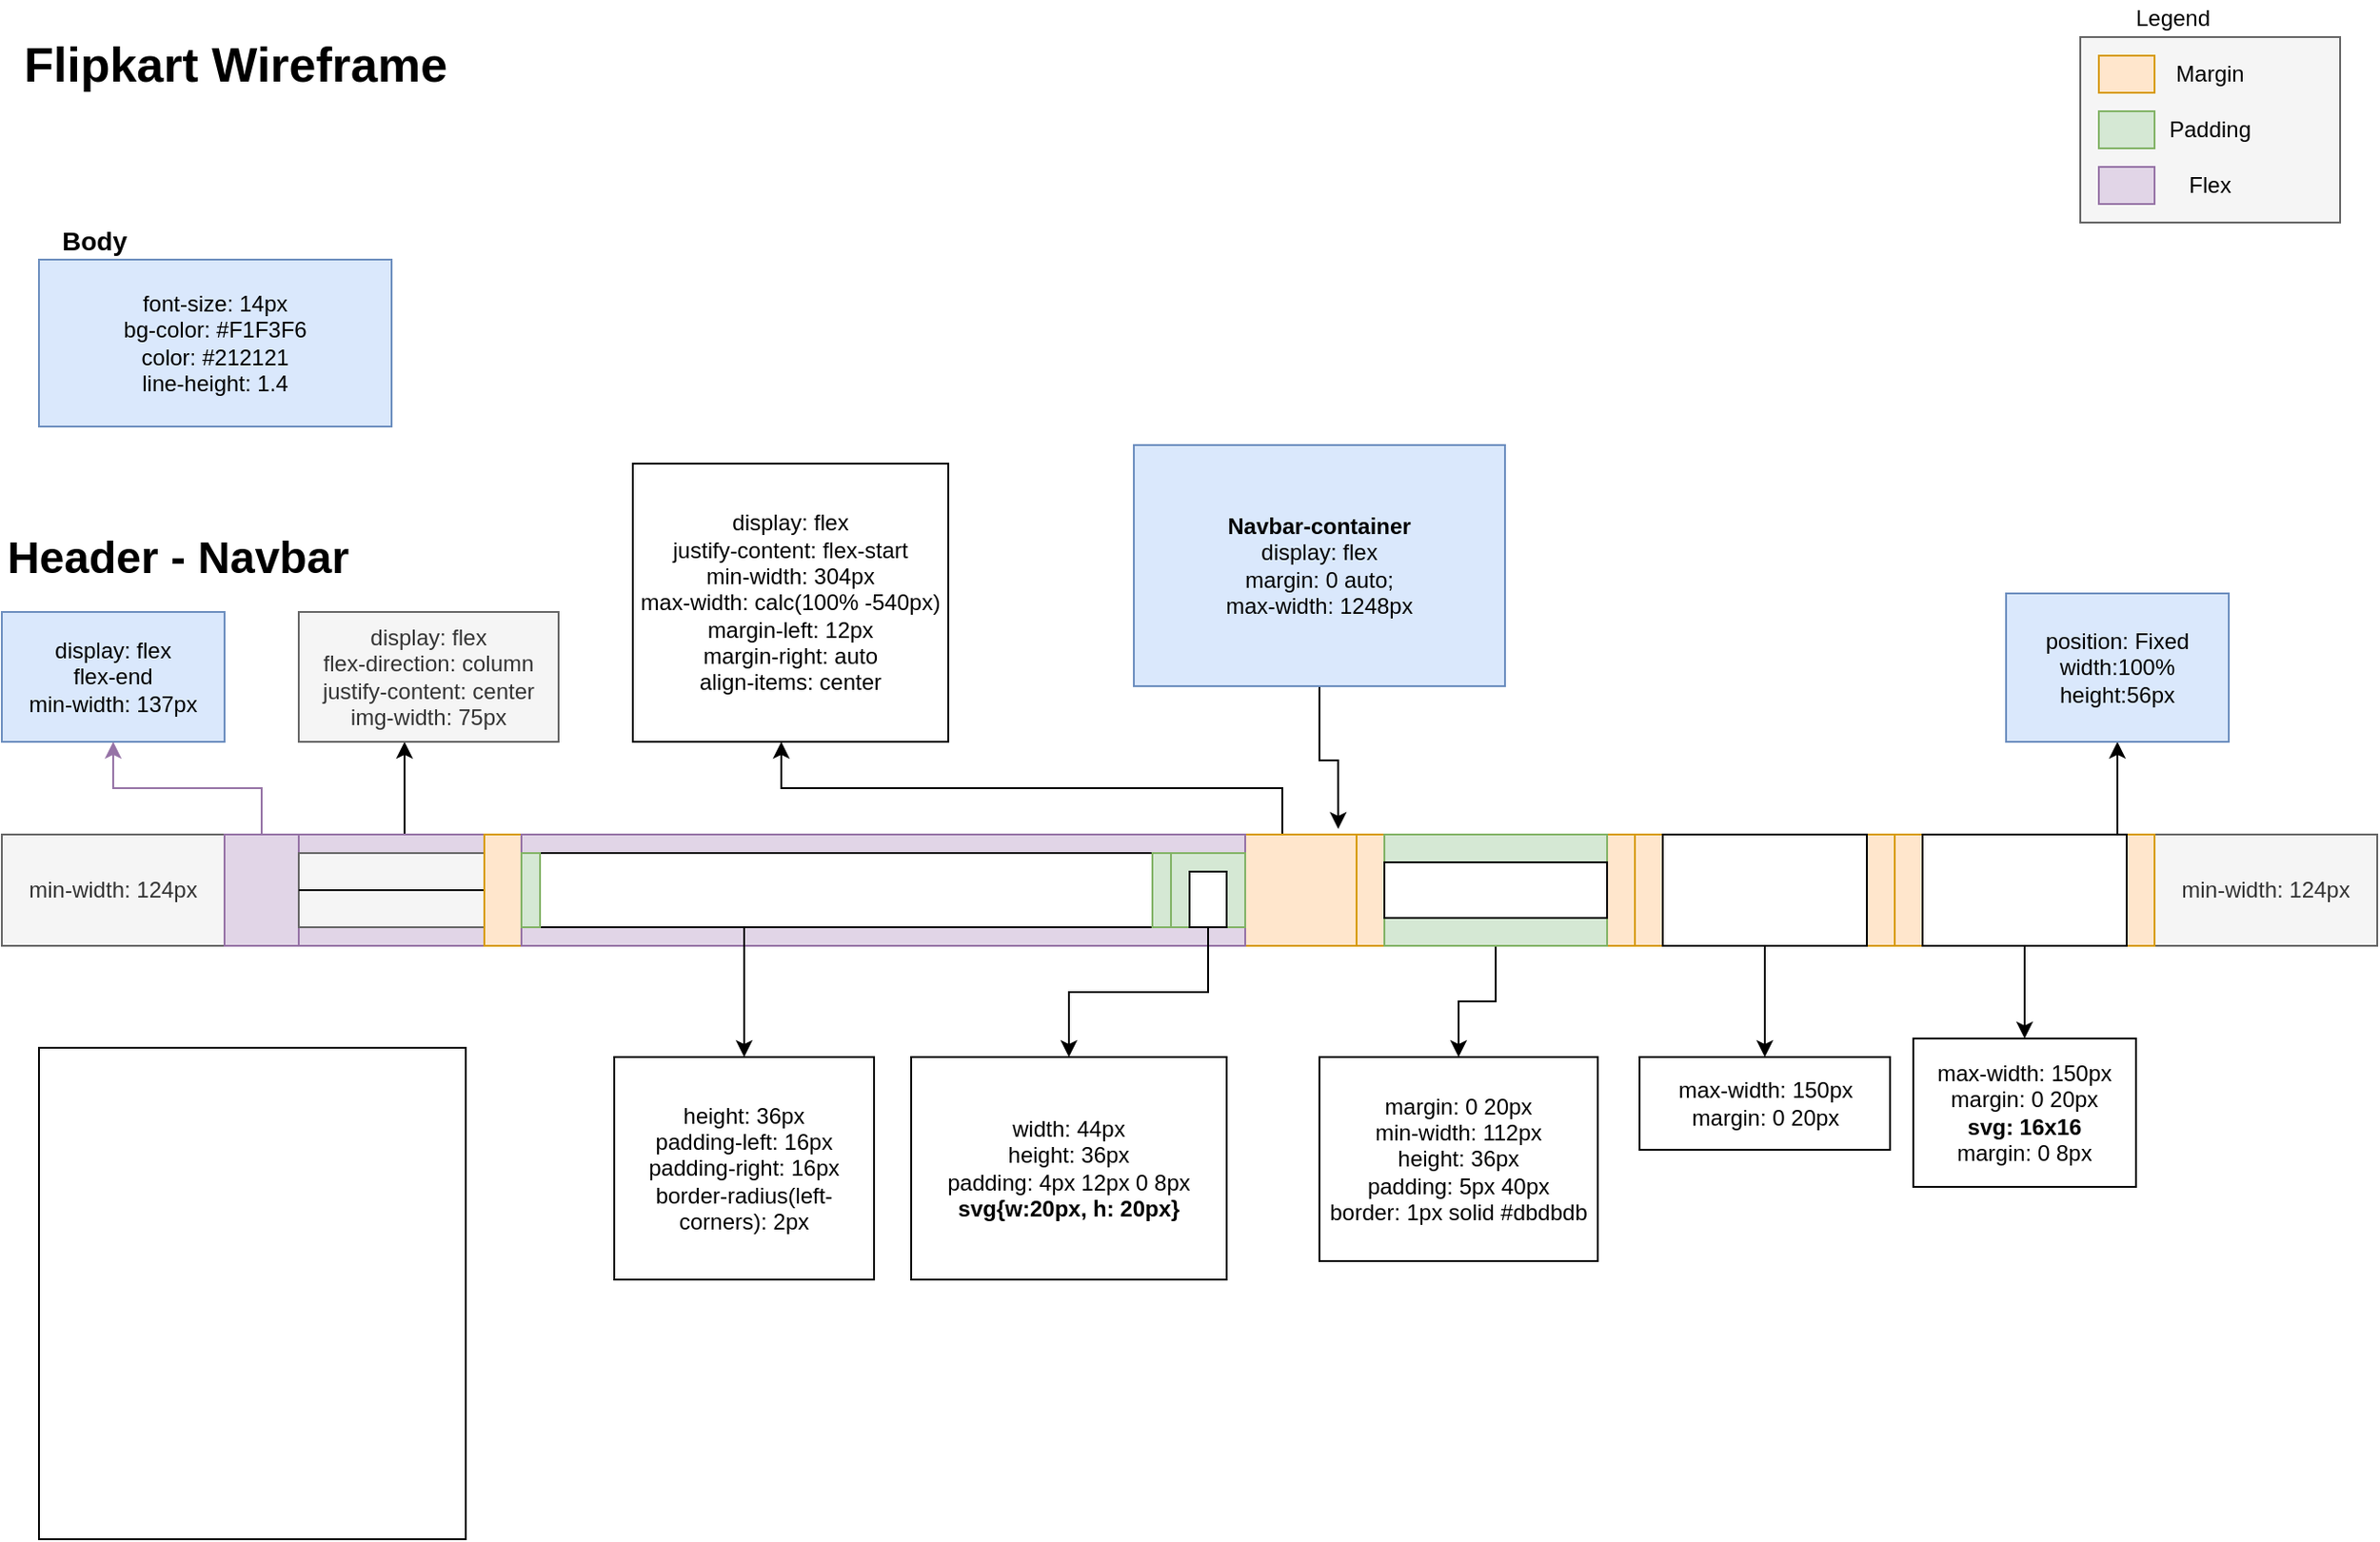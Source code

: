 <mxfile version="15.0.3" type="device"><diagram id="v9WyjzjrQLDgqsiU0axP" name="Page-1"><mxGraphModel dx="1422" dy="1854" grid="1" gridSize="10" guides="1" tooltips="1" connect="1" arrows="1" fold="1" page="1" pageScale="1" pageWidth="850" pageHeight="1100" math="0" shadow="0"><root><mxCell id="0"/><mxCell id="1" parent="0"/><mxCell id="f7s_fqM72EszunYaKDC9-28" value="" style="rounded=0;whiteSpace=wrap;html=1;fontFamily=Helvetica;fontSize=12;align=center;verticalAlign=middle;fillColor=#f5f5f5;strokeColor=#666666;fontColor=#333333;" vertex="1" parent="1"><mxGeometry x="1130" y="-420" width="140" height="100" as="geometry"/></mxCell><mxCell id="f7s_fqM72EszunYaKDC9-3" style="edgeStyle=orthogonalEdgeStyle;rounded=0;orthogonalLoop=1;jettySize=auto;html=1;fontSize=12;align=center;verticalAlign=middle;fontFamily=Helvetica;" edge="1" parent="1" source="f7s_fqM72EszunYaKDC9-1" target="f7s_fqM72EszunYaKDC9-2"><mxGeometry relative="1" as="geometry"><Array as="points"><mxPoint x="1150" y="-30"/><mxPoint x="1150" y="-30"/></Array></mxGeometry></mxCell><mxCell id="f7s_fqM72EszunYaKDC9-1" value="" style="rounded=0;whiteSpace=wrap;html=1;fontSize=12;align=center;verticalAlign=middle;fontFamily=Helvetica;" vertex="1" parent="1"><mxGeometry x="10" y="10" width="1280" height="60" as="geometry"/></mxCell><mxCell id="f7s_fqM72EszunYaKDC9-2" value="&lt;font style=&quot;font-size: 12px;&quot;&gt;position: Fixed&lt;br style=&quot;font-size: 12px;&quot;&gt;width:100%&lt;br style=&quot;font-size: 12px;&quot;&gt;height:56px&lt;/font&gt;" style="rounded=0;whiteSpace=wrap;html=1;fontSize=12;align=center;verticalAlign=middle;fontFamily=Helvetica;fillColor=#dae8fc;strokeColor=#6c8ebf;" vertex="1" parent="1"><mxGeometry x="1090" y="-120" width="120" height="80" as="geometry"/></mxCell><mxCell id="f7s_fqM72EszunYaKDC9-5" value="&lt;font style=&quot;font-size: 12px;&quot;&gt;font-size: 14px&lt;br style=&quot;font-size: 12px;&quot;&gt;bg-color: #F1F3F6&lt;br style=&quot;font-size: 12px;&quot;&gt;color: #212121&lt;br style=&quot;font-size: 12px;&quot;&gt;line-height: 1.4&lt;br style=&quot;font-size: 12px;&quot;&gt;&lt;/font&gt;" style="rounded=0;whiteSpace=wrap;html=1;fontSize=12;align=center;verticalAlign=middle;fontFamily=Helvetica;fillColor=#dae8fc;strokeColor=#6c8ebf;" vertex="1" parent="1"><mxGeometry x="30" y="-300" width="190" height="90" as="geometry"/></mxCell><mxCell id="f7s_fqM72EszunYaKDC9-6" value="&lt;font style=&quot;font-size: 14px&quot;&gt;&lt;b style=&quot;font-size: 14px&quot;&gt;Body&lt;/b&gt;&lt;/font&gt;" style="text;html=1;strokeColor=none;fillColor=none;align=center;verticalAlign=middle;whiteSpace=wrap;rounded=0;fontSize=14;fontFamily=Helvetica;" vertex="1" parent="1"><mxGeometry x="30" y="-320" width="60" height="20" as="geometry"/></mxCell><mxCell id="f7s_fqM72EszunYaKDC9-7" value="&lt;b&gt;&lt;font style=&quot;font-size: 24px&quot;&gt;Header - Navbar&lt;/font&gt;&lt;/b&gt;" style="text;html=1;strokeColor=none;fillColor=none;align=center;verticalAlign=top;whiteSpace=wrap;rounded=0;fontFamily=Helvetica;fontSize=14;" vertex="1" parent="1"><mxGeometry x="10" y="-160" width="190" height="50" as="geometry"/></mxCell><mxCell id="f7s_fqM72EszunYaKDC9-8" value="min-width: 124px" style="rounded=0;whiteSpace=wrap;html=1;fontFamily=Helvetica;fontSize=12;align=center;verticalAlign=middle;fillColor=#f5f5f5;strokeColor=#666666;fontColor=#333333;" vertex="1" parent="1"><mxGeometry x="10" y="10" width="120" height="60" as="geometry"/></mxCell><mxCell id="f7s_fqM72EszunYaKDC9-9" value="&lt;span style=&quot;font-size: 12px;&quot;&gt;min-width: 124px&lt;/span&gt;" style="rounded=0;whiteSpace=wrap;html=1;fontFamily=Helvetica;fontSize=12;align=center;verticalAlign=middle;fillColor=#f5f5f5;strokeColor=#666666;fontColor=#333333;" vertex="1" parent="1"><mxGeometry x="1170" y="10" width="120" height="60" as="geometry"/></mxCell><mxCell id="f7s_fqM72EszunYaKDC9-35" style="edgeStyle=orthogonalEdgeStyle;rounded=0;orthogonalLoop=1;jettySize=auto;html=1;entryX=0.979;entryY=-0.05;entryDx=0;entryDy=0;entryPerimeter=0;fontFamily=Helvetica;fontSize=12;align=center;verticalAlign=middle;" edge="1" parent="1" source="f7s_fqM72EszunYaKDC9-10" target="f7s_fqM72EszunYaKDC9-21"><mxGeometry relative="1" as="geometry"/></mxCell><mxCell id="f7s_fqM72EszunYaKDC9-10" value="&lt;b&gt;Navbar-container&lt;/b&gt;&lt;br&gt;display: flex&lt;br style=&quot;font-size: 12px&quot;&gt;margin: 0 auto;&lt;br style=&quot;font-size: 12px&quot;&gt;max-width: 1248px" style="rounded=0;whiteSpace=wrap;html=1;fontFamily=Helvetica;fontSize=12;align=center;verticalAlign=middle;fillColor=#dae8fc;strokeColor=#6c8ebf;" vertex="1" parent="1"><mxGeometry x="620" y="-200" width="200" height="130" as="geometry"/></mxCell><mxCell id="f7s_fqM72EszunYaKDC9-20" style="edgeStyle=orthogonalEdgeStyle;rounded=0;orthogonalLoop=1;jettySize=auto;html=1;entryX=0.407;entryY=1;entryDx=0;entryDy=0;entryPerimeter=0;fontFamily=Helvetica;fontSize=12;align=center;verticalAlign=middle;" edge="1" parent="1" source="f7s_fqM72EszunYaKDC9-11" target="f7s_fqM72EszunYaKDC9-19"><mxGeometry relative="1" as="geometry"><Array as="points"><mxPoint x="227"/><mxPoint x="227"/></Array></mxGeometry></mxCell><mxCell id="f7s_fqM72EszunYaKDC9-11" value="" style="rounded=0;whiteSpace=wrap;html=1;fontFamily=Helvetica;fontSize=12;align=center;verticalAlign=middle;fillColor=#e1d5e7;strokeColor=#9673a6;" vertex="1" parent="1"><mxGeometry x="130" y="10" width="140" height="60" as="geometry"/></mxCell><mxCell id="f7s_fqM72EszunYaKDC9-12" value="display: flex&lt;br style=&quot;font-size: 12px;&quot;&gt;flex-end&lt;br style=&quot;font-size: 12px;&quot;&gt;min-width: 137px" style="rounded=0;whiteSpace=wrap;html=1;fontFamily=Helvetica;fontSize=12;align=center;verticalAlign=middle;fillColor=#dae8fc;strokeColor=#6c8ebf;" vertex="1" parent="1"><mxGeometry x="10" y="-110" width="120" height="70" as="geometry"/></mxCell><mxCell id="f7s_fqM72EszunYaKDC9-18" style="edgeStyle=orthogonalEdgeStyle;rounded=0;orthogonalLoop=1;jettySize=auto;html=1;entryX=0.5;entryY=1;entryDx=0;entryDy=0;fontFamily=Helvetica;fontSize=12;align=center;verticalAlign=middle;fillColor=#e1d5e7;strokeColor=#9673a6;" edge="1" parent="1" source="f7s_fqM72EszunYaKDC9-15" target="f7s_fqM72EszunYaKDC9-12"><mxGeometry relative="1" as="geometry"/></mxCell><mxCell id="f7s_fqM72EszunYaKDC9-15" value="" style="rounded=0;whiteSpace=wrap;html=1;fontFamily=Helvetica;fontSize=12;align=center;verticalAlign=middle;fillColor=#e1d5e7;strokeColor=#9673a6;" vertex="1" parent="1"><mxGeometry x="130" y="10" width="40" height="60" as="geometry"/></mxCell><mxCell id="f7s_fqM72EszunYaKDC9-16" value="" style="rounded=0;whiteSpace=wrap;html=1;fontFamily=Helvetica;fontSize=12;align=center;verticalAlign=middle;fillColor=#f5f5f5;strokeColor=#666666;fontColor=#333333;" vertex="1" parent="1"><mxGeometry x="170" y="20" width="100" height="40" as="geometry"/></mxCell><mxCell id="f7s_fqM72EszunYaKDC9-17" value="" style="endArrow=none;html=1;fontFamily=Helvetica;fontSize=12;align=center;verticalAlign=middle;exitX=0;exitY=0.5;exitDx=0;exitDy=0;" edge="1" parent="1" source="f7s_fqM72EszunYaKDC9-16"><mxGeometry width="50" height="50" relative="1" as="geometry"><mxPoint x="170" y="90" as="sourcePoint"/><mxPoint x="270" y="40" as="targetPoint"/></mxGeometry></mxCell><mxCell id="f7s_fqM72EszunYaKDC9-19" value="display: flex&lt;br style=&quot;font-size: 12px;&quot;&gt;flex-direction: column&lt;br style=&quot;font-size: 12px;&quot;&gt;justify-content: center&lt;br style=&quot;font-size: 12px;&quot;&gt;img-width: 75px" style="rounded=0;whiteSpace=wrap;html=1;fontFamily=Helvetica;fontSize=12;align=center;verticalAlign=middle;fillColor=#f5f5f5;strokeColor=#666666;fontColor=#333333;" vertex="1" parent="1"><mxGeometry x="170" y="-110" width="140" height="70" as="geometry"/></mxCell><mxCell id="f7s_fqM72EszunYaKDC9-33" style="edgeStyle=orthogonalEdgeStyle;rounded=0;orthogonalLoop=1;jettySize=auto;html=1;entryX=0.5;entryY=1;entryDx=0;entryDy=0;fontFamily=Helvetica;fontSize=12;align=center;verticalAlign=middle;" edge="1" parent="1" source="f7s_fqM72EszunYaKDC9-21"><mxGeometry relative="1" as="geometry"><mxPoint x="430" y="-40" as="targetPoint"/><Array as="points"><mxPoint x="700" y="-15"/><mxPoint x="430" y="-15"/></Array></mxGeometry></mxCell><mxCell id="f7s_fqM72EszunYaKDC9-21" value="" style="rounded=0;whiteSpace=wrap;html=1;fontFamily=Helvetica;fontSize=12;align=center;verticalAlign=middle;fillColor=#ffe6cc;strokeColor=#d79b00;" vertex="1" parent="1"><mxGeometry x="270" y="10" width="470" height="60" as="geometry"/></mxCell><mxCell id="f7s_fqM72EszunYaKDC9-22" value="" style="rounded=0;whiteSpace=wrap;html=1;fontFamily=Helvetica;fontSize=12;align=center;verticalAlign=middle;fillColor=#ffe6cc;strokeColor=#d79b00;" vertex="1" parent="1"><mxGeometry x="1140" y="-410" width="30" height="20" as="geometry"/></mxCell><mxCell id="f7s_fqM72EszunYaKDC9-23" value="" style="rounded=0;whiteSpace=wrap;html=1;fontFamily=Helvetica;fontSize=12;align=center;verticalAlign=middle;fillColor=#d5e8d4;strokeColor=#82b366;" vertex="1" parent="1"><mxGeometry x="1140" y="-380" width="30" height="20" as="geometry"/></mxCell><mxCell id="f7s_fqM72EszunYaKDC9-24" value="" style="rounded=0;whiteSpace=wrap;html=1;fontFamily=Helvetica;fontSize=12;align=center;verticalAlign=middle;fillColor=#e1d5e7;strokeColor=#9673a6;" vertex="1" parent="1"><mxGeometry x="1140" y="-350" width="30" height="20" as="geometry"/></mxCell><mxCell id="f7s_fqM72EszunYaKDC9-25" value="Margin" style="text;html=1;strokeColor=none;fillColor=none;align=center;verticalAlign=middle;whiteSpace=wrap;rounded=0;fontFamily=Helvetica;fontSize=12;" vertex="1" parent="1"><mxGeometry x="1180" y="-410" width="40" height="20" as="geometry"/></mxCell><mxCell id="f7s_fqM72EszunYaKDC9-26" value="Padding" style="text;html=1;strokeColor=none;fillColor=none;align=center;verticalAlign=middle;whiteSpace=wrap;rounded=0;fontFamily=Helvetica;fontSize=12;" vertex="1" parent="1"><mxGeometry x="1180" y="-380" width="40" height="20" as="geometry"/></mxCell><mxCell id="f7s_fqM72EszunYaKDC9-27" value="Flex" style="text;html=1;strokeColor=none;fillColor=none;align=center;verticalAlign=middle;whiteSpace=wrap;rounded=0;fontFamily=Helvetica;fontSize=12;" vertex="1" parent="1"><mxGeometry x="1180" y="-350" width="40" height="20" as="geometry"/></mxCell><mxCell id="f7s_fqM72EszunYaKDC9-29" value="Flipkart Wireframe" style="text;html=1;strokeColor=none;fillColor=none;align=left;verticalAlign=middle;whiteSpace=wrap;rounded=0;fontFamily=Helvetica;fontSize=26;fontStyle=1" vertex="1" parent="1"><mxGeometry x="20" y="-430" width="370" height="50" as="geometry"/></mxCell><mxCell id="f7s_fqM72EszunYaKDC9-30" value="&lt;font style=&quot;font-size: 12px;&quot;&gt;Legend&lt;/font&gt;" style="text;html=1;strokeColor=none;fillColor=none;align=center;verticalAlign=middle;whiteSpace=wrap;rounded=0;fontFamily=Helvetica;fontSize=12;" vertex="1" parent="1"><mxGeometry x="1130" y="-440" width="100" height="20" as="geometry"/></mxCell><mxCell id="f7s_fqM72EszunYaKDC9-32" value="" style="rounded=0;whiteSpace=wrap;html=1;fontFamily=Helvetica;fontSize=12;align=center;verticalAlign=middle;fillColor=#e1d5e7;strokeColor=#9673a6;" vertex="1" parent="1"><mxGeometry x="290" y="10" width="390" height="60" as="geometry"/></mxCell><mxCell id="f7s_fqM72EszunYaKDC9-34" value="display: flex&lt;br&gt;justify-content: flex-start&lt;br&gt;min-width: 304px&lt;br&gt;max-width: calc(100% -540px)&lt;br&gt;margin-left: 12px&lt;br&gt;margin-right: auto&lt;br&gt;align-items: center" style="rounded=0;whiteSpace=wrap;html=1;fontFamily=Helvetica;fontSize=12;gradientColor=none;align=center;verticalAlign=middle;" vertex="1" parent="1"><mxGeometry x="350" y="-190" width="170" height="150" as="geometry"/></mxCell><mxCell id="f7s_fqM72EszunYaKDC9-40" style="edgeStyle=orthogonalEdgeStyle;rounded=0;orthogonalLoop=1;jettySize=auto;html=1;fontFamily=Helvetica;fontSize=12;align=center;verticalAlign=middle;" edge="1" parent="1" source="f7s_fqM72EszunYaKDC9-36"><mxGeometry relative="1" as="geometry"><mxPoint x="410" y="130" as="targetPoint"/><Array as="points"><mxPoint x="410" y="80"/><mxPoint x="410" y="80"/></Array></mxGeometry></mxCell><mxCell id="f7s_fqM72EszunYaKDC9-36" value="" style="rounded=0;whiteSpace=wrap;html=1;fontFamily=Helvetica;fontSize=12;align=center;verticalAlign=middle;" vertex="1" parent="1"><mxGeometry x="290" y="20" width="390" height="40" as="geometry"/></mxCell><mxCell id="f7s_fqM72EszunYaKDC9-37" value="" style="rounded=0;whiteSpace=wrap;html=1;fontFamily=Helvetica;fontSize=12;align=center;verticalAlign=middle;fillColor=#d5e8d4;strokeColor=#82b366;" vertex="1" parent="1"><mxGeometry x="290" y="20" width="10" height="40" as="geometry"/></mxCell><mxCell id="f7s_fqM72EszunYaKDC9-38" value="" style="rounded=0;whiteSpace=wrap;html=1;fontFamily=Helvetica;fontSize=12;align=center;verticalAlign=middle;fillColor=#d5e8d4;strokeColor=#82b366;" vertex="1" parent="1"><mxGeometry x="630" y="20" width="10" height="40" as="geometry"/></mxCell><mxCell id="f7s_fqM72EszunYaKDC9-41" value="height: 36px&lt;br&gt;padding-left: 16px&lt;br&gt;padding-right: 16px&lt;br&gt;border-radius(left-corners): 2px" style="rounded=0;whiteSpace=wrap;html=1;fontFamily=Helvetica;fontSize=12;gradientColor=none;align=center;verticalAlign=middle;" vertex="1" parent="1"><mxGeometry x="340" y="130" width="140" height="120" as="geometry"/></mxCell><mxCell id="f7s_fqM72EszunYaKDC9-45" style="edgeStyle=orthogonalEdgeStyle;rounded=0;orthogonalLoop=1;jettySize=auto;html=1;entryX=0.5;entryY=0;entryDx=0;entryDy=0;fontFamily=Helvetica;fontSize=12;align=center;verticalAlign=middle;" edge="1" parent="1" source="f7s_fqM72EszunYaKDC9-42" target="f7s_fqM72EszunYaKDC9-44"><mxGeometry relative="1" as="geometry"/></mxCell><mxCell id="f7s_fqM72EszunYaKDC9-42" value="" style="rounded=0;whiteSpace=wrap;html=1;fontFamily=Helvetica;fontSize=12;align=center;verticalAlign=middle;fillColor=#d5e8d4;strokeColor=#82b366;" vertex="1" parent="1"><mxGeometry x="640" y="20" width="40" height="40" as="geometry"/></mxCell><mxCell id="f7s_fqM72EszunYaKDC9-43" value="" style="rounded=0;whiteSpace=wrap;html=1;fontFamily=Helvetica;fontSize=12;gradientColor=none;align=center;verticalAlign=middle;" vertex="1" parent="1"><mxGeometry x="650" y="30" width="20" height="30" as="geometry"/></mxCell><mxCell id="f7s_fqM72EszunYaKDC9-44" value="width: 44px&lt;br&gt;height: 36px&lt;br&gt;padding: 4px 12px 0 8px&lt;br&gt;&lt;b&gt;svg{w:20px, h: 20px}&lt;/b&gt;" style="rounded=0;whiteSpace=wrap;html=1;fontFamily=Helvetica;fontSize=12;gradientColor=none;align=center;verticalAlign=middle;" vertex="1" parent="1"><mxGeometry x="500" y="130" width="170" height="120" as="geometry"/></mxCell><mxCell id="f7s_fqM72EszunYaKDC9-51" style="edgeStyle=orthogonalEdgeStyle;rounded=0;orthogonalLoop=1;jettySize=auto;html=1;entryX=0.5;entryY=0;entryDx=0;entryDy=0;fontFamily=Helvetica;fontSize=12;align=center;verticalAlign=middle;" edge="1" parent="1" source="f7s_fqM72EszunYaKDC9-46" target="f7s_fqM72EszunYaKDC9-50"><mxGeometry relative="1" as="geometry"/></mxCell><mxCell id="f7s_fqM72EszunYaKDC9-46" value="" style="rounded=0;whiteSpace=wrap;html=1;fontFamily=Helvetica;fontSize=12;align=center;verticalAlign=middle;fillColor=#ffe6cc;strokeColor=#d79b00;" vertex="1" parent="1"><mxGeometry x="740" y="10" width="150" height="60" as="geometry"/></mxCell><mxCell id="f7s_fqM72EszunYaKDC9-47" value="" style="rounded=0;whiteSpace=wrap;html=1;fontFamily=Helvetica;fontSize=12;align=center;verticalAlign=middle;fillColor=#ffe6cc;strokeColor=#d79b00;" vertex="1" parent="1"><mxGeometry x="890" y="10" width="140" height="60" as="geometry"/></mxCell><mxCell id="f7s_fqM72EszunYaKDC9-48" value="" style="rounded=0;whiteSpace=wrap;html=1;fontFamily=Helvetica;fontSize=12;align=center;verticalAlign=middle;fillColor=#ffe6cc;strokeColor=#d79b00;" vertex="1" parent="1"><mxGeometry x="1030" y="10" width="140" height="60" as="geometry"/></mxCell><mxCell id="f7s_fqM72EszunYaKDC9-50" value="margin: 0 20px&lt;br&gt;min-width: 112px&lt;br&gt;height: 36px&lt;br&gt;padding: 5px 40px&lt;br&gt;border: 1px solid #dbdbdb" style="rounded=0;whiteSpace=wrap;html=1;fontFamily=Helvetica;fontSize=12;gradientColor=none;align=center;verticalAlign=middle;" vertex="1" parent="1"><mxGeometry x="720" y="130" width="150" height="110" as="geometry"/></mxCell><mxCell id="f7s_fqM72EszunYaKDC9-52" value="" style="rounded=0;whiteSpace=wrap;html=1;fontFamily=Helvetica;fontSize=12;align=center;verticalAlign=middle;fillColor=#d5e8d4;strokeColor=#82b366;" vertex="1" parent="1"><mxGeometry x="755" y="10" width="120" height="60" as="geometry"/></mxCell><mxCell id="f7s_fqM72EszunYaKDC9-53" value="" style="rounded=0;whiteSpace=wrap;html=1;fontFamily=Helvetica;fontSize=12;gradientColor=none;align=center;verticalAlign=middle;" vertex="1" parent="1"><mxGeometry x="755" y="25" width="120" height="30" as="geometry"/></mxCell><mxCell id="f7s_fqM72EszunYaKDC9-63" style="edgeStyle=orthogonalEdgeStyle;rounded=0;orthogonalLoop=1;jettySize=auto;html=1;entryX=0.5;entryY=0;entryDx=0;entryDy=0;fontFamily=Helvetica;fontSize=12;align=center;verticalAlign=middle;" edge="1" parent="1" source="f7s_fqM72EszunYaKDC9-54" target="f7s_fqM72EszunYaKDC9-57"><mxGeometry relative="1" as="geometry"/></mxCell><mxCell id="f7s_fqM72EszunYaKDC9-54" value="" style="rounded=0;whiteSpace=wrap;html=1;fontFamily=Helvetica;fontSize=12;gradientColor=none;align=center;verticalAlign=middle;" vertex="1" parent="1"><mxGeometry x="905" y="10" width="110" height="60" as="geometry"/></mxCell><mxCell id="f7s_fqM72EszunYaKDC9-57" value="max-width: 150px&lt;br&gt;margin: 0 20px" style="rounded=0;whiteSpace=wrap;html=1;fontFamily=Helvetica;fontSize=12;gradientColor=none;align=center;verticalAlign=middle;" vertex="1" parent="1"><mxGeometry x="892.5" y="130" width="135" height="50" as="geometry"/></mxCell><mxCell id="f7s_fqM72EszunYaKDC9-60" style="edgeStyle=orthogonalEdgeStyle;rounded=0;orthogonalLoop=1;jettySize=auto;html=1;entryX=0.5;entryY=0;entryDx=0;entryDy=0;fontFamily=Helvetica;fontSize=12;align=center;verticalAlign=middle;" edge="1" parent="1" source="f7s_fqM72EszunYaKDC9-58" target="f7s_fqM72EszunYaKDC9-59"><mxGeometry relative="1" as="geometry"/></mxCell><mxCell id="f7s_fqM72EszunYaKDC9-58" value="" style="rounded=0;whiteSpace=wrap;html=1;fontFamily=Helvetica;fontSize=12;gradientColor=none;align=center;verticalAlign=middle;" vertex="1" parent="1"><mxGeometry x="1045" y="10" width="110" height="60" as="geometry"/></mxCell><mxCell id="f7s_fqM72EszunYaKDC9-59" value="max-width: 150px&lt;br&gt;margin: 0 20px&lt;br&gt;&lt;b&gt;svg: 16x16&lt;br&gt;&lt;/b&gt;margin: 0 8px" style="rounded=0;whiteSpace=wrap;html=1;fontFamily=Helvetica;fontSize=12;gradientColor=none;align=center;verticalAlign=middle;" vertex="1" parent="1"><mxGeometry x="1040" y="120" width="120" height="80" as="geometry"/></mxCell><mxCell id="f7s_fqM72EszunYaKDC9-64" value="" style="rounded=0;whiteSpace=wrap;html=1;fontFamily=Helvetica;fontSize=12;gradientColor=none;align=center;verticalAlign=middle;" vertex="1" parent="1"><mxGeometry x="30" y="125" width="230" height="265" as="geometry"/></mxCell></root></mxGraphModel></diagram></mxfile>